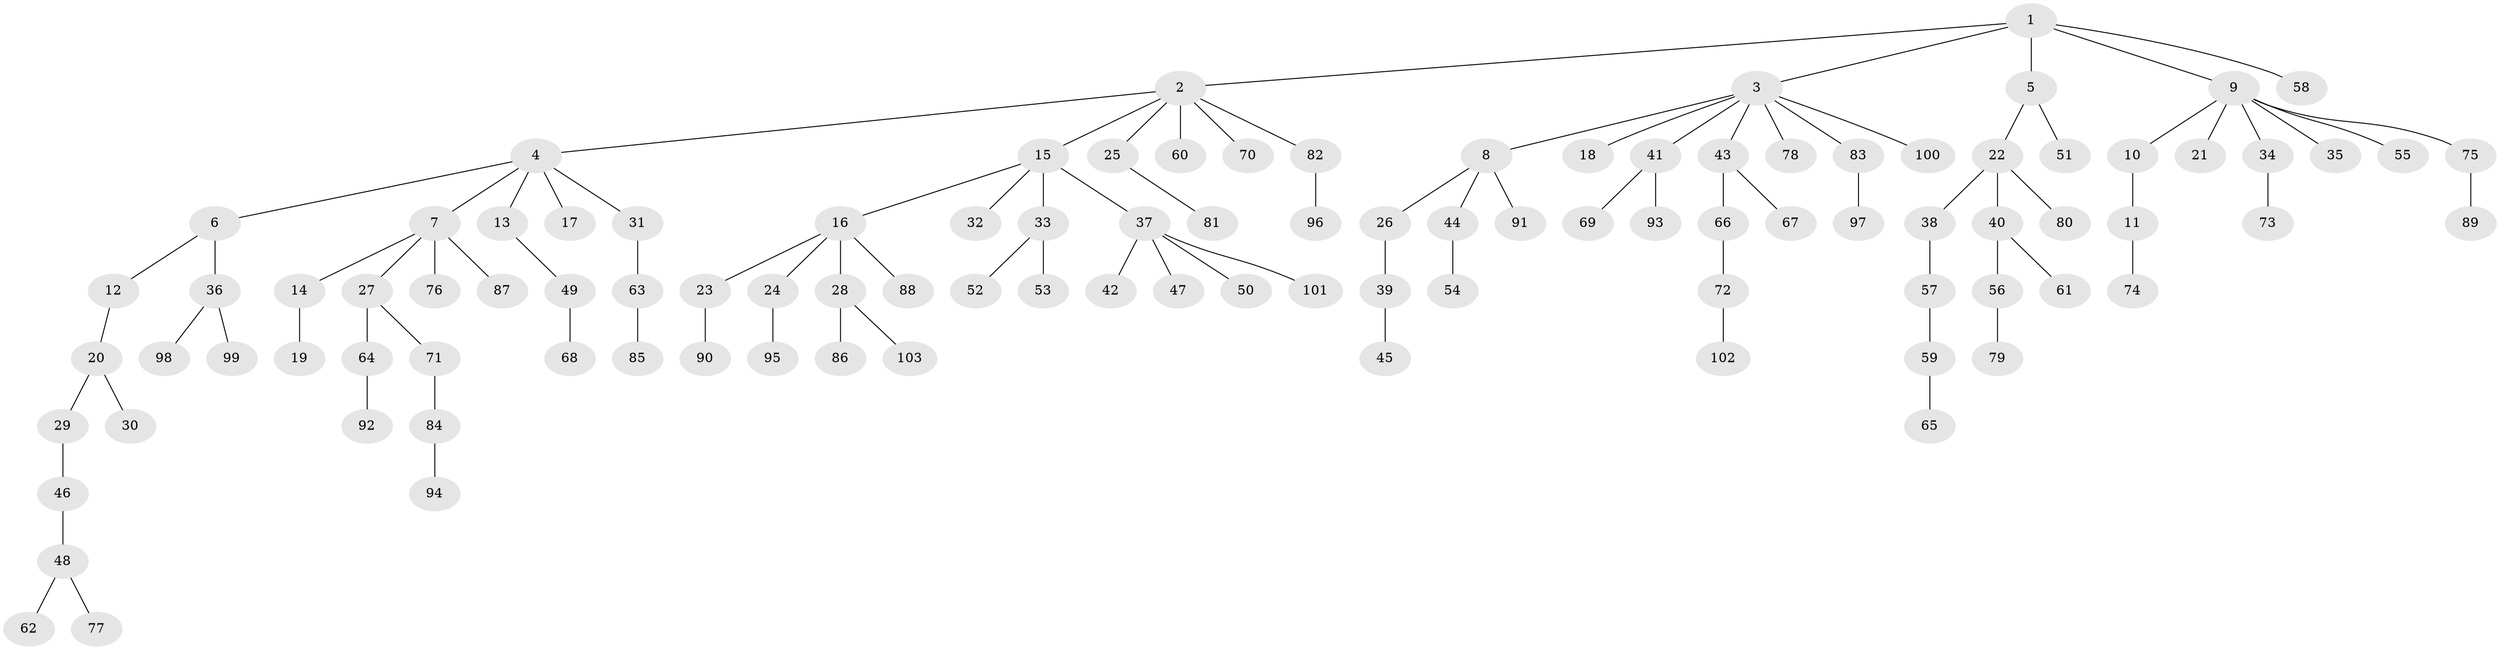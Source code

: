 // Generated by graph-tools (version 1.1) at 2025/53/03/09/25 04:53:47]
// undirected, 103 vertices, 102 edges
graph export_dot {
graph [start="1"]
  node [color=gray90,style=filled];
  1;
  2;
  3;
  4;
  5;
  6;
  7;
  8;
  9;
  10;
  11;
  12;
  13;
  14;
  15;
  16;
  17;
  18;
  19;
  20;
  21;
  22;
  23;
  24;
  25;
  26;
  27;
  28;
  29;
  30;
  31;
  32;
  33;
  34;
  35;
  36;
  37;
  38;
  39;
  40;
  41;
  42;
  43;
  44;
  45;
  46;
  47;
  48;
  49;
  50;
  51;
  52;
  53;
  54;
  55;
  56;
  57;
  58;
  59;
  60;
  61;
  62;
  63;
  64;
  65;
  66;
  67;
  68;
  69;
  70;
  71;
  72;
  73;
  74;
  75;
  76;
  77;
  78;
  79;
  80;
  81;
  82;
  83;
  84;
  85;
  86;
  87;
  88;
  89;
  90;
  91;
  92;
  93;
  94;
  95;
  96;
  97;
  98;
  99;
  100;
  101;
  102;
  103;
  1 -- 2;
  1 -- 3;
  1 -- 5;
  1 -- 9;
  1 -- 58;
  2 -- 4;
  2 -- 15;
  2 -- 25;
  2 -- 60;
  2 -- 70;
  2 -- 82;
  3 -- 8;
  3 -- 18;
  3 -- 41;
  3 -- 43;
  3 -- 78;
  3 -- 83;
  3 -- 100;
  4 -- 6;
  4 -- 7;
  4 -- 13;
  4 -- 17;
  4 -- 31;
  5 -- 22;
  5 -- 51;
  6 -- 12;
  6 -- 36;
  7 -- 14;
  7 -- 27;
  7 -- 76;
  7 -- 87;
  8 -- 26;
  8 -- 44;
  8 -- 91;
  9 -- 10;
  9 -- 21;
  9 -- 34;
  9 -- 35;
  9 -- 55;
  9 -- 75;
  10 -- 11;
  11 -- 74;
  12 -- 20;
  13 -- 49;
  14 -- 19;
  15 -- 16;
  15 -- 32;
  15 -- 33;
  15 -- 37;
  16 -- 23;
  16 -- 24;
  16 -- 28;
  16 -- 88;
  20 -- 29;
  20 -- 30;
  22 -- 38;
  22 -- 40;
  22 -- 80;
  23 -- 90;
  24 -- 95;
  25 -- 81;
  26 -- 39;
  27 -- 64;
  27 -- 71;
  28 -- 86;
  28 -- 103;
  29 -- 46;
  31 -- 63;
  33 -- 52;
  33 -- 53;
  34 -- 73;
  36 -- 98;
  36 -- 99;
  37 -- 42;
  37 -- 47;
  37 -- 50;
  37 -- 101;
  38 -- 57;
  39 -- 45;
  40 -- 56;
  40 -- 61;
  41 -- 69;
  41 -- 93;
  43 -- 66;
  43 -- 67;
  44 -- 54;
  46 -- 48;
  48 -- 62;
  48 -- 77;
  49 -- 68;
  56 -- 79;
  57 -- 59;
  59 -- 65;
  63 -- 85;
  64 -- 92;
  66 -- 72;
  71 -- 84;
  72 -- 102;
  75 -- 89;
  82 -- 96;
  83 -- 97;
  84 -- 94;
}
